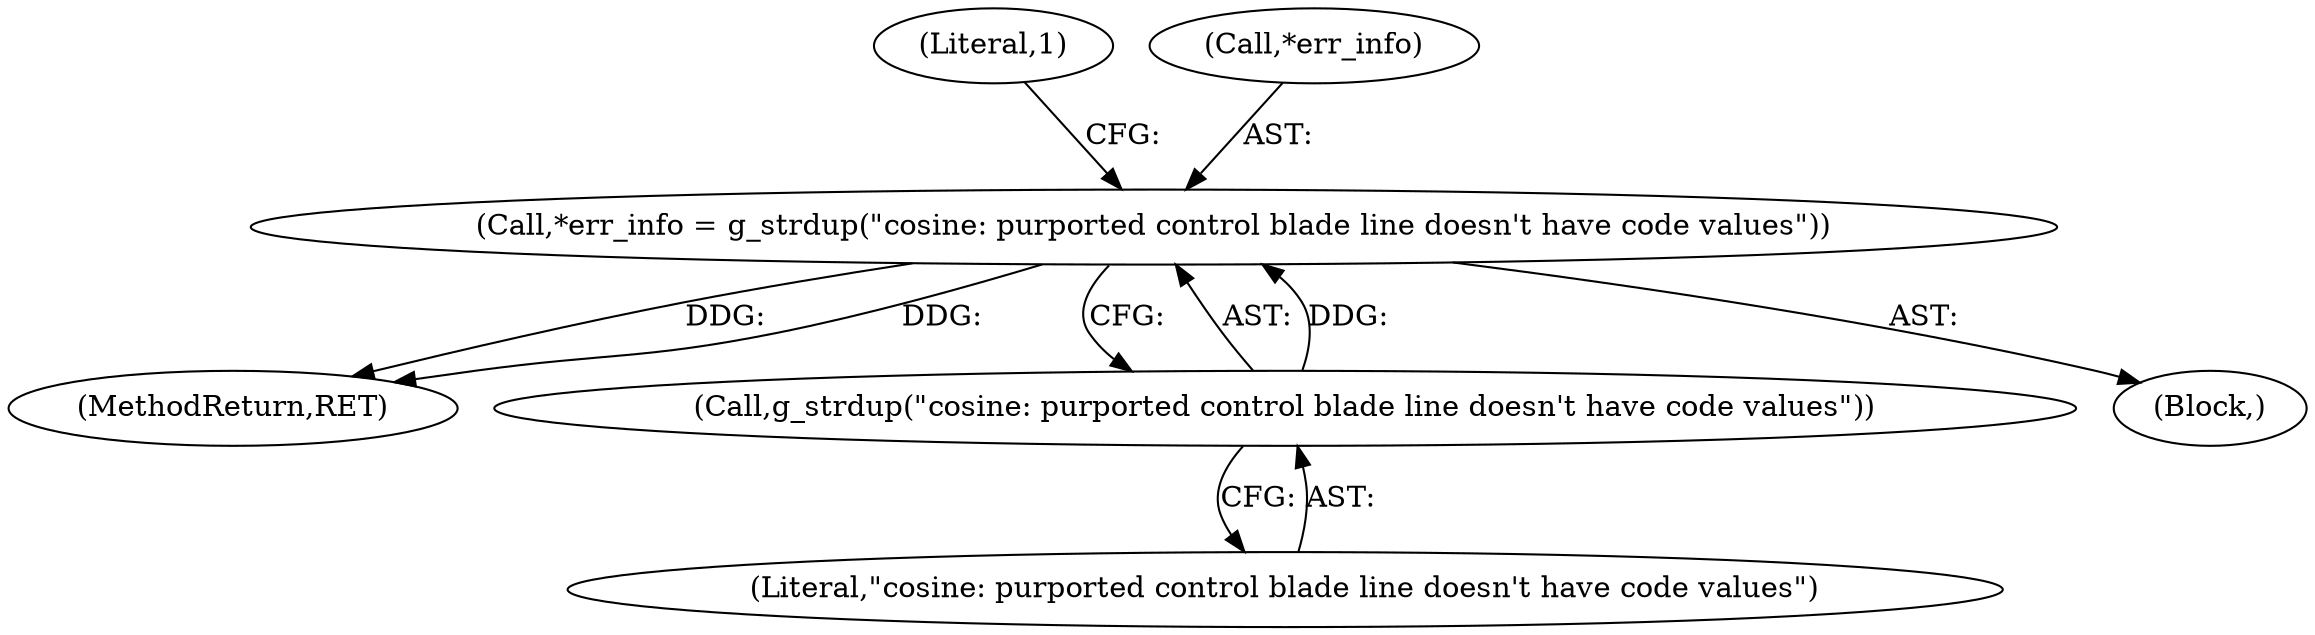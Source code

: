 digraph "0_wireshark_f5ec0afb766f19519ea9623152cca3bbe2229500_2@API" {
"1000208" [label="(Call,*err_info = g_strdup(\"cosine: purported control blade line doesn't have code values\"))"];
"1000211" [label="(Call,g_strdup(\"cosine: purported control blade line doesn't have code values\"))"];
"1000211" [label="(Call,g_strdup(\"cosine: purported control blade line doesn't have code values\"))"];
"1000215" [label="(Literal,1)"];
"1000560" [label="(MethodReturn,RET)"];
"1000209" [label="(Call,*err_info)"];
"1000208" [label="(Call,*err_info = g_strdup(\"cosine: purported control blade line doesn't have code values\"))"];
"1000203" [label="(Block,)"];
"1000212" [label="(Literal,\"cosine: purported control blade line doesn't have code values\")"];
"1000208" -> "1000203"  [label="AST: "];
"1000208" -> "1000211"  [label="CFG: "];
"1000209" -> "1000208"  [label="AST: "];
"1000211" -> "1000208"  [label="AST: "];
"1000215" -> "1000208"  [label="CFG: "];
"1000208" -> "1000560"  [label="DDG: "];
"1000208" -> "1000560"  [label="DDG: "];
"1000211" -> "1000208"  [label="DDG: "];
"1000211" -> "1000212"  [label="CFG: "];
"1000212" -> "1000211"  [label="AST: "];
}
